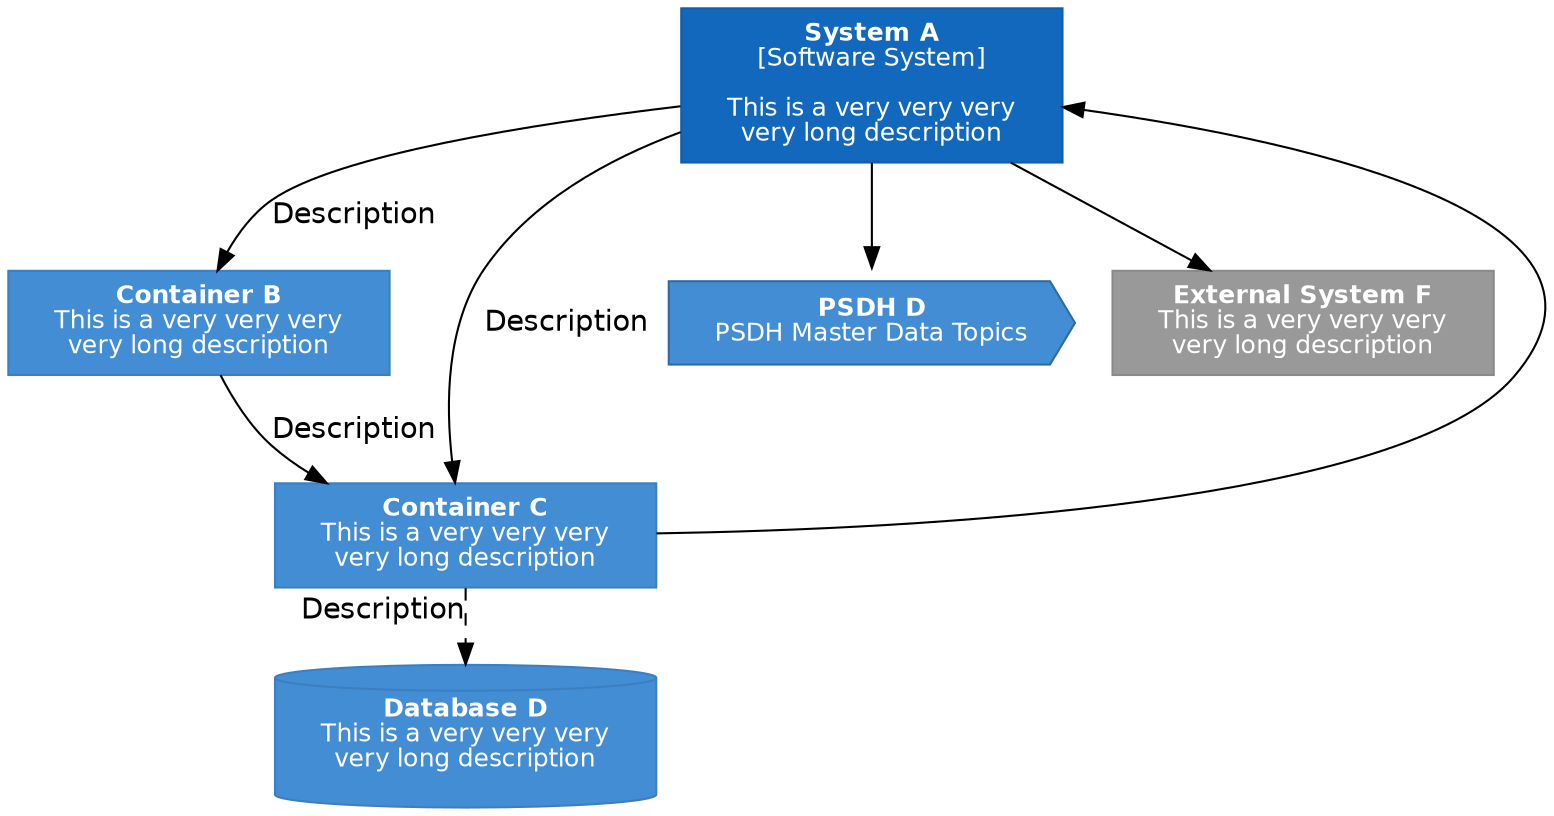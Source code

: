 digraph {
    
    splines=spline
    fontname=Helvetica
    fontsize=12

    // system bg: 1168BD
    // system border: 0F5EAA
    A [label=<<B>System A</B><BR/>[Software System]<BR/><BR/>This is a very very very<BR/>very long description> shape=box fontname=Helvetica fontsize=12 margin="0.3,0.1" fillcolor="#1168BD" color="#0F5EAA" fontcolor=white style=filled]

    // container bg: 438DD5
    // container border: 3C7FC0
    
    B [label=<<B>Container B</B><BR/>This is a very very very<BR/>very long description> shape=box fontname=Helvetica fontsize=12 margin="0.3,0.1" fillcolor="#438DD5" color="#3C7FC0" fontcolor=white style=filled]
    C [label=<<B>Container C</B><BR/>This is a very very very<BR/>very long description> shape=box fontname=Helvetica fontsize=12 margin="0.3,0.1" fillcolor="#438DD5" color="#3C7FC0" fontcolor=white style=filled]

    // Database

    D [label=<<B>Database D</B><BR/>This is a very very very<BR/>very long description> shape=cylinder fontname=Helvetica fontsize=12 margin="0.3,0.1" fillcolor="#438DD5" color="#3C7FC0" fontcolor=white style=filled]

    // Queue / Topic

    E [label=<<B>PSDH D</B><BR/>PSDH Master Data Topics> shape=cds fontname=Helvetica fontsize=12 margin="0.3,0.2" fillcolor="#438DD5" color="#2e69a3" fontcolor=white style=filled]
    
    // External System
    F [label=<<B>External System F</B><BR/>This is a very very very<BR/>very long description> shape=box fontname=Helvetica fontsize=12 margin="0.3,0.1" fillcolor="#999999" color="#8A8A8A" fontcolor=white style=filled]


    // sync label
    A -> B [label=Description fontname=Helvetica]
    B -> C [label=Description fontname=Helvetica]
    A -> C [label=Description fontname=Helvetica]
    C -> A

    // async (style=dashed)
    C -> D [xlabel=Description fontname=Helvetica style=dashed]

    A -> E
    A -> F

}